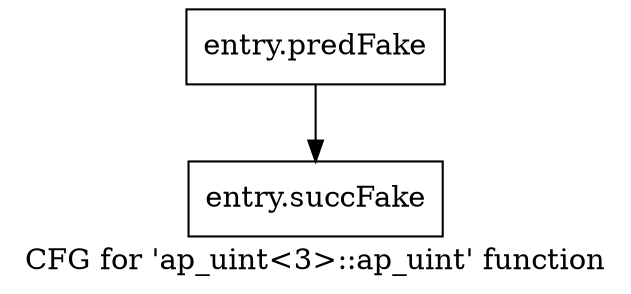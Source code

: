 digraph "CFG for 'ap_uint\<3\>::ap_uint' function" {
	label="CFG for 'ap_uint\<3\>::ap_uint' function";

	Node0x5980b60 [shape=record,filename="",linenumber="",label="{entry.predFake}"];
	Node0x5980b60 -> Node0x5ad0140[ callList="" memoryops="" filename="/home/omerfaruk/tools/Xilinx/Vitis_HLS/2023.2/include/ap_int.h" execusionnum="3"];
	Node0x5ad0140 [shape=record,filename="/home/omerfaruk/tools/Xilinx/Vitis_HLS/2023.2/include/ap_int.h",linenumber="184",label="{entry.succFake}"];
}

